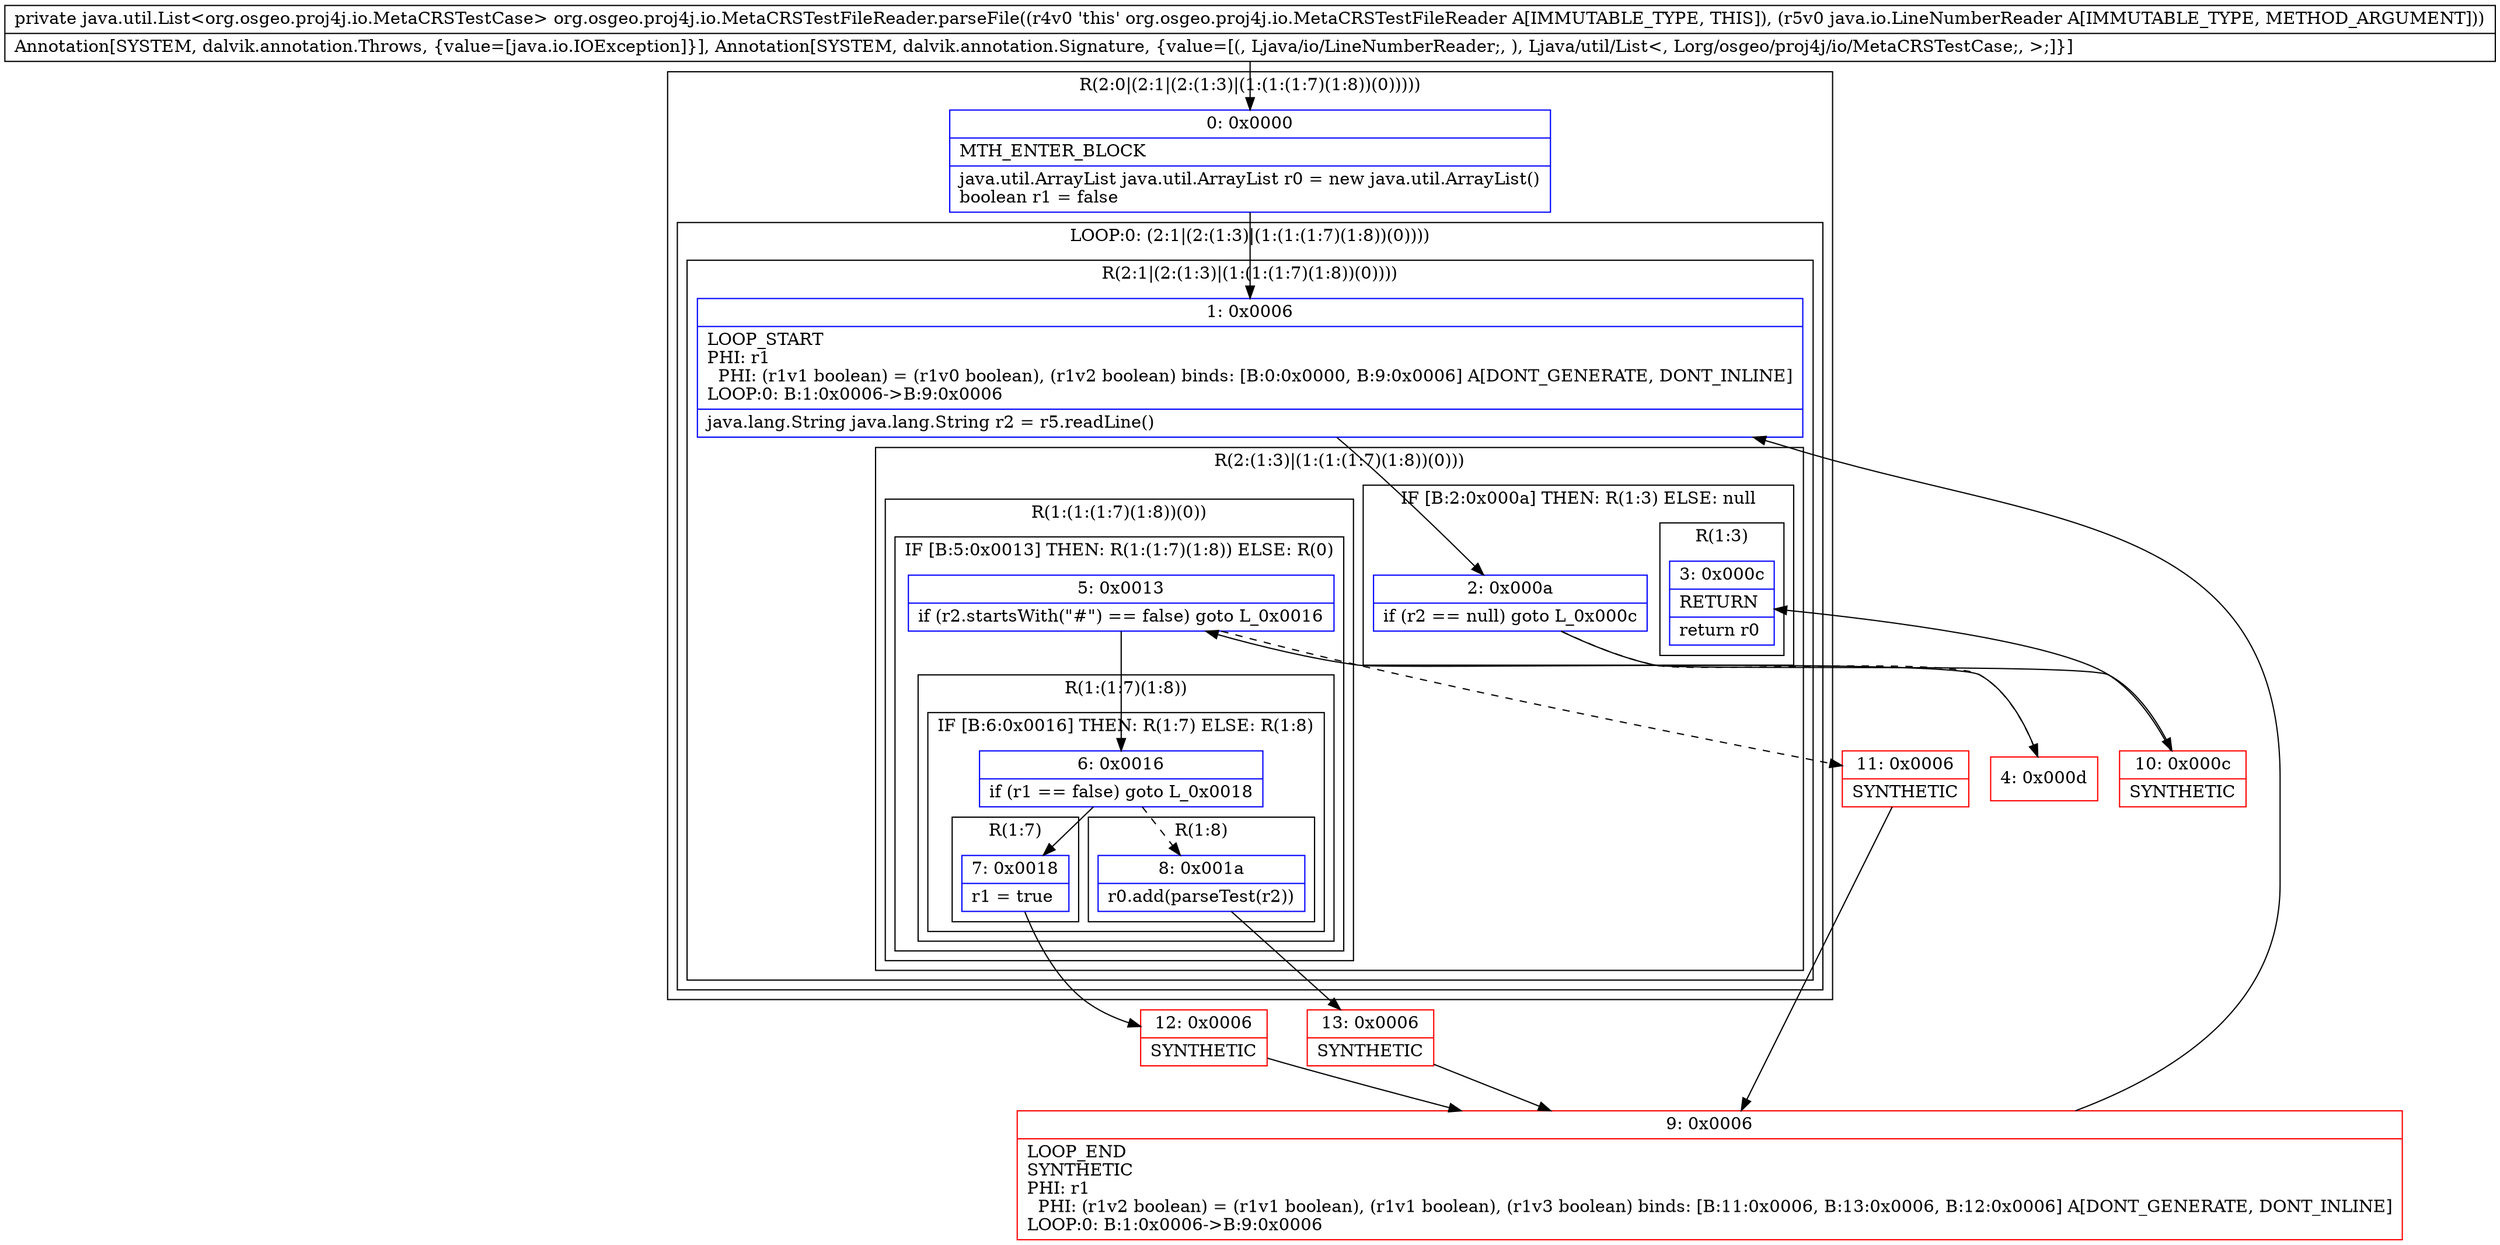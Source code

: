digraph "CFG fororg.osgeo.proj4j.io.MetaCRSTestFileReader.parseFile(Ljava\/io\/LineNumberReader;)Ljava\/util\/List;" {
subgraph cluster_Region_1743417053 {
label = "R(2:0|(2:1|(2:(1:3)|(1:(1:(1:7)(1:8))(0)))))";
node [shape=record,color=blue];
Node_0 [shape=record,label="{0\:\ 0x0000|MTH_ENTER_BLOCK\l|java.util.ArrayList java.util.ArrayList r0 = new java.util.ArrayList()\lboolean r1 = false\l}"];
subgraph cluster_LoopRegion_2022552527 {
label = "LOOP:0: (2:1|(2:(1:3)|(1:(1:(1:7)(1:8))(0))))";
node [shape=record,color=blue];
subgraph cluster_Region_1353120711 {
label = "R(2:1|(2:(1:3)|(1:(1:(1:7)(1:8))(0))))";
node [shape=record,color=blue];
Node_1 [shape=record,label="{1\:\ 0x0006|LOOP_START\lPHI: r1 \l  PHI: (r1v1 boolean) = (r1v0 boolean), (r1v2 boolean) binds: [B:0:0x0000, B:9:0x0006] A[DONT_GENERATE, DONT_INLINE]\lLOOP:0: B:1:0x0006\-\>B:9:0x0006\l|java.lang.String java.lang.String r2 = r5.readLine()\l}"];
subgraph cluster_Region_477491784 {
label = "R(2:(1:3)|(1:(1:(1:7)(1:8))(0)))";
node [shape=record,color=blue];
subgraph cluster_IfRegion_45441990 {
label = "IF [B:2:0x000a] THEN: R(1:3) ELSE: null";
node [shape=record,color=blue];
Node_2 [shape=record,label="{2\:\ 0x000a|if (r2 == null) goto L_0x000c\l}"];
subgraph cluster_Region_2091945951 {
label = "R(1:3)";
node [shape=record,color=blue];
Node_3 [shape=record,label="{3\:\ 0x000c|RETURN\l|return r0\l}"];
}
}
subgraph cluster_Region_1627442776 {
label = "R(1:(1:(1:7)(1:8))(0))";
node [shape=record,color=blue];
subgraph cluster_IfRegion_1546057831 {
label = "IF [B:5:0x0013] THEN: R(1:(1:7)(1:8)) ELSE: R(0)";
node [shape=record,color=blue];
Node_5 [shape=record,label="{5\:\ 0x0013|if (r2.startsWith(\"#\") == false) goto L_0x0016\l}"];
subgraph cluster_Region_253039471 {
label = "R(1:(1:7)(1:8))";
node [shape=record,color=blue];
subgraph cluster_IfRegion_680548221 {
label = "IF [B:6:0x0016] THEN: R(1:7) ELSE: R(1:8)";
node [shape=record,color=blue];
Node_6 [shape=record,label="{6\:\ 0x0016|if (r1 == false) goto L_0x0018\l}"];
subgraph cluster_Region_473456289 {
label = "R(1:7)";
node [shape=record,color=blue];
Node_7 [shape=record,label="{7\:\ 0x0018|r1 = true\l}"];
}
subgraph cluster_Region_761258950 {
label = "R(1:8)";
node [shape=record,color=blue];
Node_8 [shape=record,label="{8\:\ 0x001a|r0.add(parseTest(r2))\l}"];
}
}
}
subgraph cluster_Region_445897353 {
label = "R(0)";
node [shape=record,color=blue];
}
}
}
}
}
}
}
Node_4 [shape=record,color=red,label="{4\:\ 0x000d}"];
Node_9 [shape=record,color=red,label="{9\:\ 0x0006|LOOP_END\lSYNTHETIC\lPHI: r1 \l  PHI: (r1v2 boolean) = (r1v1 boolean), (r1v1 boolean), (r1v3 boolean) binds: [B:11:0x0006, B:13:0x0006, B:12:0x0006] A[DONT_GENERATE, DONT_INLINE]\lLOOP:0: B:1:0x0006\-\>B:9:0x0006\l}"];
Node_10 [shape=record,color=red,label="{10\:\ 0x000c|SYNTHETIC\l}"];
Node_11 [shape=record,color=red,label="{11\:\ 0x0006|SYNTHETIC\l}"];
Node_12 [shape=record,color=red,label="{12\:\ 0x0006|SYNTHETIC\l}"];
Node_13 [shape=record,color=red,label="{13\:\ 0x0006|SYNTHETIC\l}"];
MethodNode[shape=record,label="{private java.util.List\<org.osgeo.proj4j.io.MetaCRSTestCase\> org.osgeo.proj4j.io.MetaCRSTestFileReader.parseFile((r4v0 'this' org.osgeo.proj4j.io.MetaCRSTestFileReader A[IMMUTABLE_TYPE, THIS]), (r5v0 java.io.LineNumberReader A[IMMUTABLE_TYPE, METHOD_ARGUMENT]))  | Annotation[SYSTEM, dalvik.annotation.Throws, \{value=[java.io.IOException]\}], Annotation[SYSTEM, dalvik.annotation.Signature, \{value=[(, Ljava\/io\/LineNumberReader;, ), Ljava\/util\/List\<, Lorg\/osgeo\/proj4j\/io\/MetaCRSTestCase;, \>;]\}]\l}"];
MethodNode -> Node_0;
Node_0 -> Node_1;
Node_1 -> Node_2;
Node_2 -> Node_4[style=dashed];
Node_2 -> Node_10;
Node_5 -> Node_6;
Node_5 -> Node_11[style=dashed];
Node_6 -> Node_7;
Node_6 -> Node_8[style=dashed];
Node_7 -> Node_12;
Node_8 -> Node_13;
Node_4 -> Node_5;
Node_9 -> Node_1;
Node_10 -> Node_3;
Node_11 -> Node_9;
Node_12 -> Node_9;
Node_13 -> Node_9;
}

